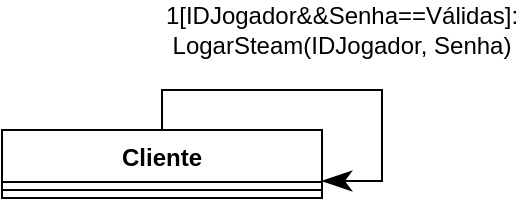 <mxfile version="12.2.9" type="device" pages="1"><diagram id="vnEfgUa3KnfhuNQwinGI" name="Page-1"><mxGraphModel dx="942" dy="589" grid="1" gridSize="10" guides="1" tooltips="1" connect="1" arrows="1" fold="1" page="1" pageScale="1" pageWidth="827" pageHeight="1169" math="0" shadow="0"><root><mxCell id="0"/><mxCell id="1" parent="0"/><mxCell id="w-OtaB0kF4PF_rLZ_xk6-116" value="Cliente" style="swimlane;fontStyle=1;align=center;verticalAlign=top;childLayout=stackLayout;horizontal=1;startSize=26;horizontalStack=0;resizeParent=1;resizeParentMax=0;resizeLast=0;collapsible=1;marginBottom=0;" vertex="1" parent="1"><mxGeometry x="310" y="130" width="160" height="34" as="geometry"/></mxCell><mxCell id="w-OtaB0kF4PF_rLZ_xk6-118" value="" style="line;strokeWidth=1;fillColor=none;align=left;verticalAlign=middle;spacingTop=-1;spacingLeft=3;spacingRight=3;rotatable=0;labelPosition=right;points=[];portConstraint=eastwest;" vertex="1" parent="w-OtaB0kF4PF_rLZ_xk6-116"><mxGeometry y="26" width="160" height="8" as="geometry"/></mxCell><mxCell id="w-OtaB0kF4PF_rLZ_xk6-120" style="edgeStyle=orthogonalEdgeStyle;rounded=0;jumpSize=7;orthogonalLoop=1;jettySize=auto;html=1;exitX=0.5;exitY=0;exitDx=0;exitDy=0;entryX=1;entryY=0.75;entryDx=0;entryDy=0;startArrow=none;startFill=0;startSize=13;endArrow=classicThin;endFill=1;endSize=12;" edge="1" parent="1" source="w-OtaB0kF4PF_rLZ_xk6-116" target="w-OtaB0kF4PF_rLZ_xk6-116"><mxGeometry relative="1" as="geometry"/></mxCell><mxCell id="w-OtaB0kF4PF_rLZ_xk6-121" value="1[IDJogador&amp;amp;&amp;amp;Senha==Válidas]: LogarSteam(IDJogador, Senha)" style="text;html=1;strokeColor=none;fillColor=none;align=center;verticalAlign=middle;whiteSpace=wrap;rounded=0;" vertex="1" parent="1"><mxGeometry x="460" y="70" width="40" height="20" as="geometry"/></mxCell></root></mxGraphModel></diagram></mxfile>